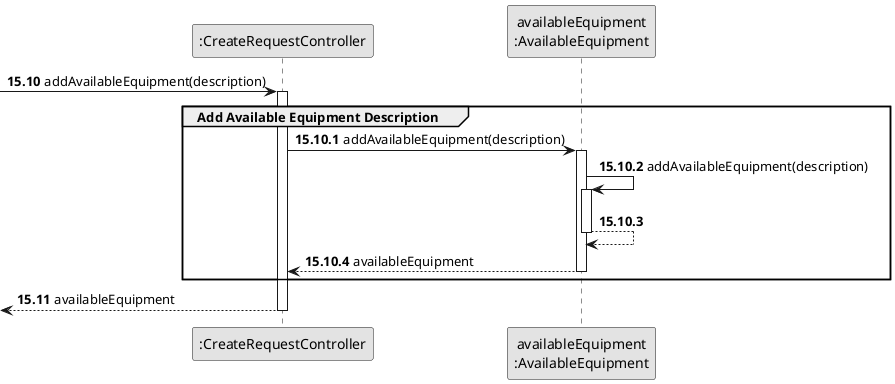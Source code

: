 @startuml
skinparam monochrome true
skinparam packageStyle rectangle
skinparam shadowing false

participant ":CreateRequestController" as CTRL
participant "availableEquipment\n:AvailableEquipment" as AEQUIP

autonumber 15.10

 -> CTRL : addAvailableEquipment(description)
 activate CTRL

autonumber 15.10.1

    group Add Available Equipment Description

        CTRL -> AEQUIP : addAvailableEquipment(description)
        activate AEQUIP

        AEQUIP -> AEQUIP : addAvailableEquipment(description)
        activate AEQUIP

        AEQUIP --> AEQUIP
        deactivate AEQUIP

        AEQUIP --> CTRL : availableEquipment
        deactivate AEQUIP

       deactivate AEQUIP

    end

autonumber 15.11

<-- CTRL : availableEquipment
deactivate CTRL

@enduml